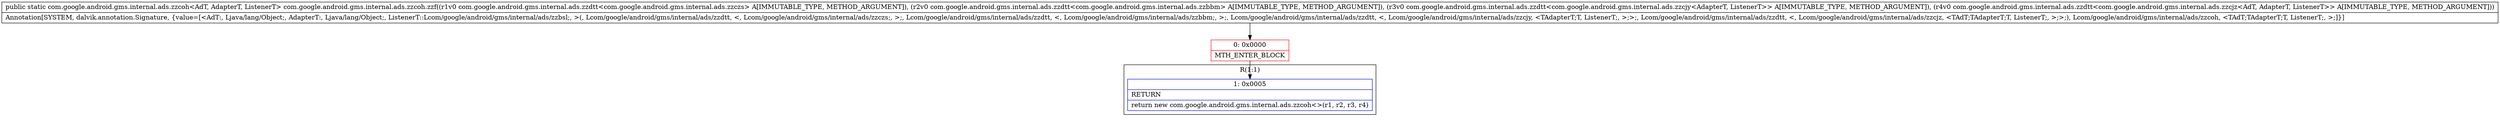 digraph "CFG forcom.google.android.gms.internal.ads.zzcoh.zzf(Lcom\/google\/android\/gms\/internal\/ads\/zzdtt;Lcom\/google\/android\/gms\/internal\/ads\/zzdtt;Lcom\/google\/android\/gms\/internal\/ads\/zzdtt;Lcom\/google\/android\/gms\/internal\/ads\/zzdtt;)Lcom\/google\/android\/gms\/internal\/ads\/zzcoh;" {
subgraph cluster_Region_1103532064 {
label = "R(1:1)";
node [shape=record,color=blue];
Node_1 [shape=record,label="{1\:\ 0x0005|RETURN\l|return new com.google.android.gms.internal.ads.zzcoh\<\>(r1, r2, r3, r4)\l}"];
}
Node_0 [shape=record,color=red,label="{0\:\ 0x0000|MTH_ENTER_BLOCK\l}"];
MethodNode[shape=record,label="{public static com.google.android.gms.internal.ads.zzcoh\<AdT, AdapterT, ListenerT\> com.google.android.gms.internal.ads.zzcoh.zzf((r1v0 com.google.android.gms.internal.ads.zzdtt\<com.google.android.gms.internal.ads.zzczs\> A[IMMUTABLE_TYPE, METHOD_ARGUMENT]), (r2v0 com.google.android.gms.internal.ads.zzdtt\<com.google.android.gms.internal.ads.zzbbm\> A[IMMUTABLE_TYPE, METHOD_ARGUMENT]), (r3v0 com.google.android.gms.internal.ads.zzdtt\<com.google.android.gms.internal.ads.zzcjy\<AdapterT, ListenerT\>\> A[IMMUTABLE_TYPE, METHOD_ARGUMENT]), (r4v0 com.google.android.gms.internal.ads.zzdtt\<com.google.android.gms.internal.ads.zzcjz\<AdT, AdapterT, ListenerT\>\> A[IMMUTABLE_TYPE, METHOD_ARGUMENT]))  | Annotation[SYSTEM, dalvik.annotation.Signature, \{value=[\<AdT:, Ljava\/lang\/Object;, AdapterT:, Ljava\/lang\/Object;, ListenerT::Lcom\/google\/android\/gms\/internal\/ads\/zzbsl;, \>(, Lcom\/google\/android\/gms\/internal\/ads\/zzdtt, \<, Lcom\/google\/android\/gms\/internal\/ads\/zzczs;, \>;, Lcom\/google\/android\/gms\/internal\/ads\/zzdtt, \<, Lcom\/google\/android\/gms\/internal\/ads\/zzbbm;, \>;, Lcom\/google\/android\/gms\/internal\/ads\/zzdtt, \<, Lcom\/google\/android\/gms\/internal\/ads\/zzcjy, \<TAdapterT;T, ListenerT;, \>;\>;, Lcom\/google\/android\/gms\/internal\/ads\/zzdtt, \<, Lcom\/google\/android\/gms\/internal\/ads\/zzcjz, \<TAdT;TAdapterT;T, ListenerT;, \>;\>;), Lcom\/google\/android\/gms\/internal\/ads\/zzcoh, \<TAdT;TAdapterT;T, ListenerT;, \>;]\}]\l}"];
MethodNode -> Node_0;
Node_0 -> Node_1;
}

